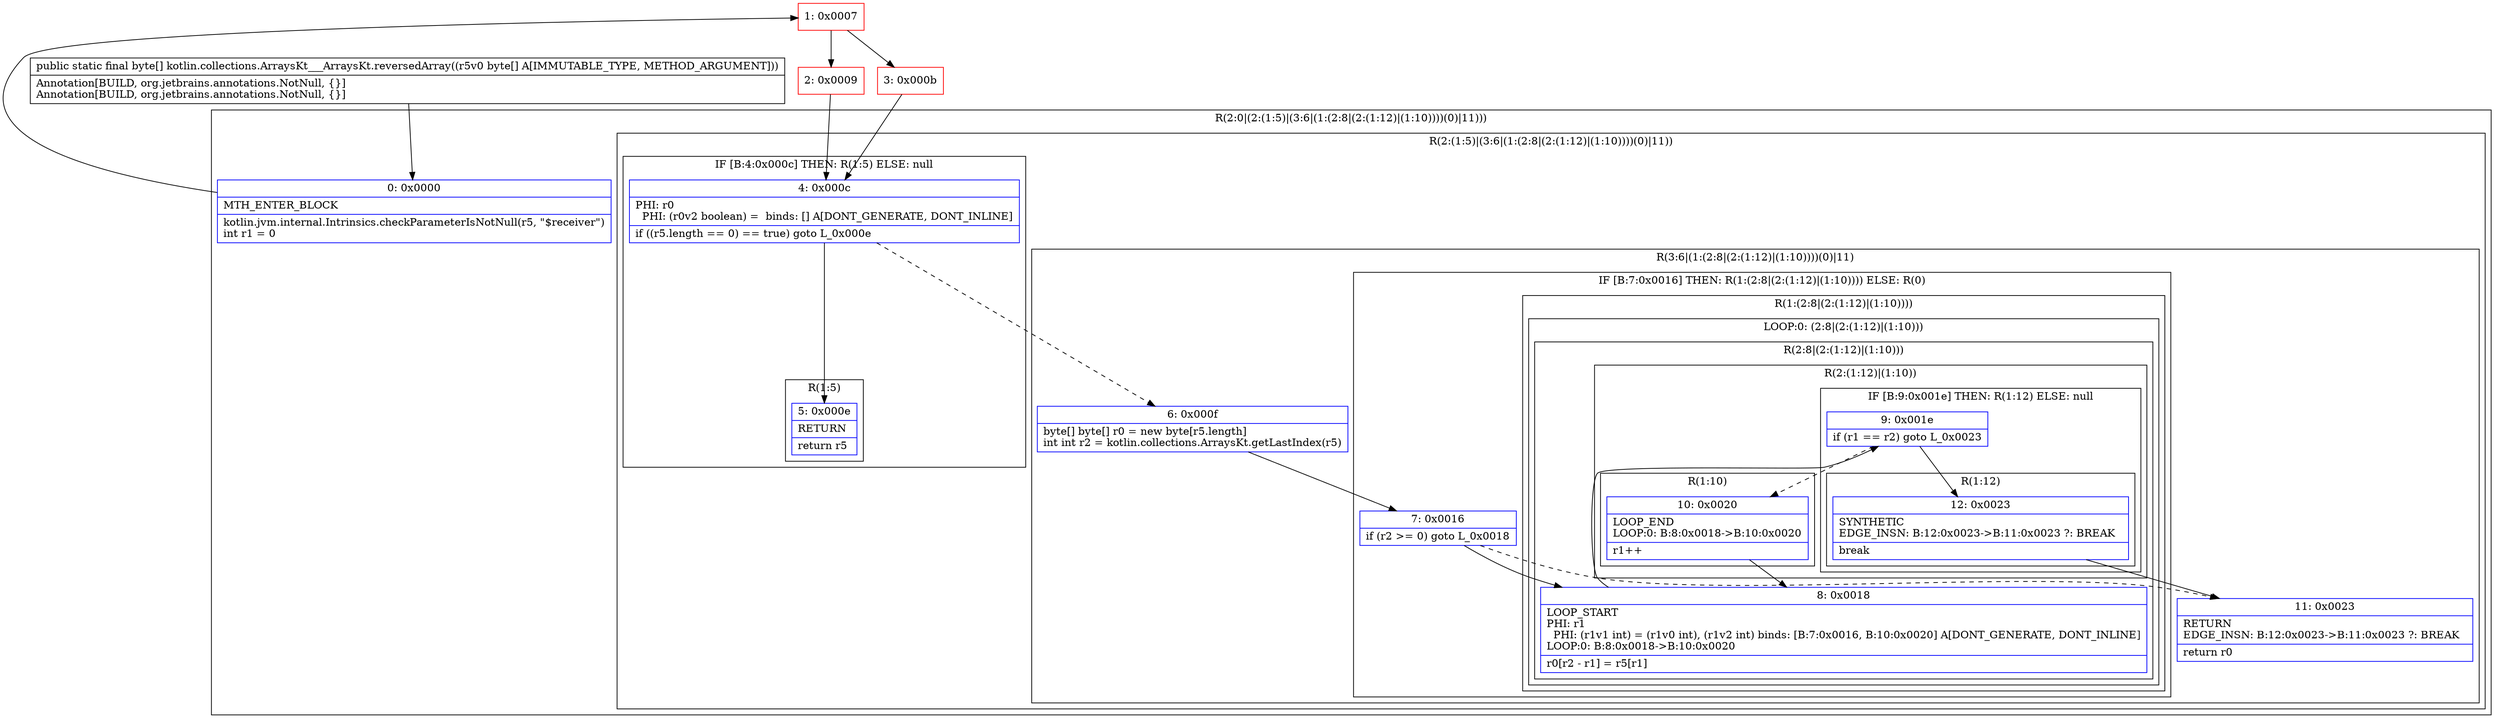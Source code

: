 digraph "CFG forkotlin.collections.ArraysKt___ArraysKt.reversedArray([B)[B" {
subgraph cluster_Region_1709232706 {
label = "R(2:0|(2:(1:5)|(3:6|(1:(2:8|(2:(1:12)|(1:10))))(0)|11)))";
node [shape=record,color=blue];
Node_0 [shape=record,label="{0\:\ 0x0000|MTH_ENTER_BLOCK\l|kotlin.jvm.internal.Intrinsics.checkParameterIsNotNull(r5, \"$receiver\")\lint r1 = 0\l}"];
subgraph cluster_Region_362329086 {
label = "R(2:(1:5)|(3:6|(1:(2:8|(2:(1:12)|(1:10))))(0)|11))";
node [shape=record,color=blue];
subgraph cluster_IfRegion_755431855 {
label = "IF [B:4:0x000c] THEN: R(1:5) ELSE: null";
node [shape=record,color=blue];
Node_4 [shape=record,label="{4\:\ 0x000c|PHI: r0 \l  PHI: (r0v2 boolean) =  binds: [] A[DONT_GENERATE, DONT_INLINE]\l|if ((r5.length == 0) == true) goto L_0x000e\l}"];
subgraph cluster_Region_1355129325 {
label = "R(1:5)";
node [shape=record,color=blue];
Node_5 [shape=record,label="{5\:\ 0x000e|RETURN\l|return r5\l}"];
}
}
subgraph cluster_Region_149074889 {
label = "R(3:6|(1:(2:8|(2:(1:12)|(1:10))))(0)|11)";
node [shape=record,color=blue];
Node_6 [shape=record,label="{6\:\ 0x000f|byte[] byte[] r0 = new byte[r5.length]\lint int r2 = kotlin.collections.ArraysKt.getLastIndex(r5)\l}"];
subgraph cluster_IfRegion_66431457 {
label = "IF [B:7:0x0016] THEN: R(1:(2:8|(2:(1:12)|(1:10)))) ELSE: R(0)";
node [shape=record,color=blue];
Node_7 [shape=record,label="{7\:\ 0x0016|if (r2 \>= 0) goto L_0x0018\l}"];
subgraph cluster_Region_1089458633 {
label = "R(1:(2:8|(2:(1:12)|(1:10))))";
node [shape=record,color=blue];
subgraph cluster_LoopRegion_272141673 {
label = "LOOP:0: (2:8|(2:(1:12)|(1:10)))";
node [shape=record,color=blue];
subgraph cluster_Region_1722362071 {
label = "R(2:8|(2:(1:12)|(1:10)))";
node [shape=record,color=blue];
Node_8 [shape=record,label="{8\:\ 0x0018|LOOP_START\lPHI: r1 \l  PHI: (r1v1 int) = (r1v0 int), (r1v2 int) binds: [B:7:0x0016, B:10:0x0020] A[DONT_GENERATE, DONT_INLINE]\lLOOP:0: B:8:0x0018\-\>B:10:0x0020\l|r0[r2 \- r1] = r5[r1]\l}"];
subgraph cluster_Region_183092544 {
label = "R(2:(1:12)|(1:10))";
node [shape=record,color=blue];
subgraph cluster_IfRegion_1811090999 {
label = "IF [B:9:0x001e] THEN: R(1:12) ELSE: null";
node [shape=record,color=blue];
Node_9 [shape=record,label="{9\:\ 0x001e|if (r1 == r2) goto L_0x0023\l}"];
subgraph cluster_Region_2011088697 {
label = "R(1:12)";
node [shape=record,color=blue];
Node_12 [shape=record,label="{12\:\ 0x0023|SYNTHETIC\lEDGE_INSN: B:12:0x0023\-\>B:11:0x0023 ?: BREAK  \l|break\l}"];
}
}
subgraph cluster_Region_669359923 {
label = "R(1:10)";
node [shape=record,color=blue];
Node_10 [shape=record,label="{10\:\ 0x0020|LOOP_END\lLOOP:0: B:8:0x0018\-\>B:10:0x0020\l|r1++\l}"];
}
}
}
}
}
subgraph cluster_Region_1224810898 {
label = "R(0)";
node [shape=record,color=blue];
}
}
Node_11 [shape=record,label="{11\:\ 0x0023|RETURN\lEDGE_INSN: B:12:0x0023\-\>B:11:0x0023 ?: BREAK  \l|return r0\l}"];
}
}
}
Node_1 [shape=record,color=red,label="{1\:\ 0x0007}"];
Node_2 [shape=record,color=red,label="{2\:\ 0x0009}"];
Node_3 [shape=record,color=red,label="{3\:\ 0x000b}"];
MethodNode[shape=record,label="{public static final byte[] kotlin.collections.ArraysKt___ArraysKt.reversedArray((r5v0 byte[] A[IMMUTABLE_TYPE, METHOD_ARGUMENT]))  | Annotation[BUILD, org.jetbrains.annotations.NotNull, \{\}]\lAnnotation[BUILD, org.jetbrains.annotations.NotNull, \{\}]\l}"];
MethodNode -> Node_0;
Node_0 -> Node_1;
Node_4 -> Node_5;
Node_4 -> Node_6[style=dashed];
Node_6 -> Node_7;
Node_7 -> Node_8;
Node_7 -> Node_11[style=dashed];
Node_8 -> Node_9;
Node_9 -> Node_10[style=dashed];
Node_9 -> Node_12;
Node_12 -> Node_11;
Node_10 -> Node_8;
Node_1 -> Node_2;
Node_1 -> Node_3;
Node_2 -> Node_4;
Node_3 -> Node_4;
}

